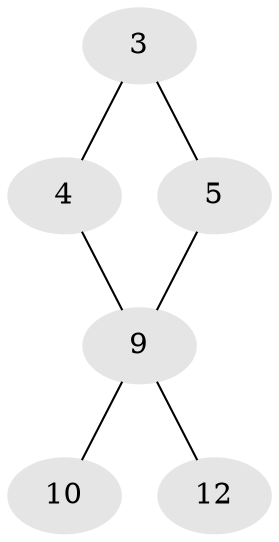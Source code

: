 // Generated by graph-tools (version 1.1) at 2025/46/02/15/25 05:46:28]
// undirected, 6 vertices, 6 edges
graph export_dot {
graph [start="1"]
  node [color=gray90,style=filled];
  3 [super="+2+7+8"];
  4 [super="+1+6+7+17+18"];
  5 [super="+15"];
  9 [super="+15+17"];
  10 [super="+11+13+19"];
  12 [super="+6+14"];
  3 -- 5;
  3 -- 4;
  4 -- 9;
  5 -- 9;
  9 -- 10;
  9 -- 12;
}
